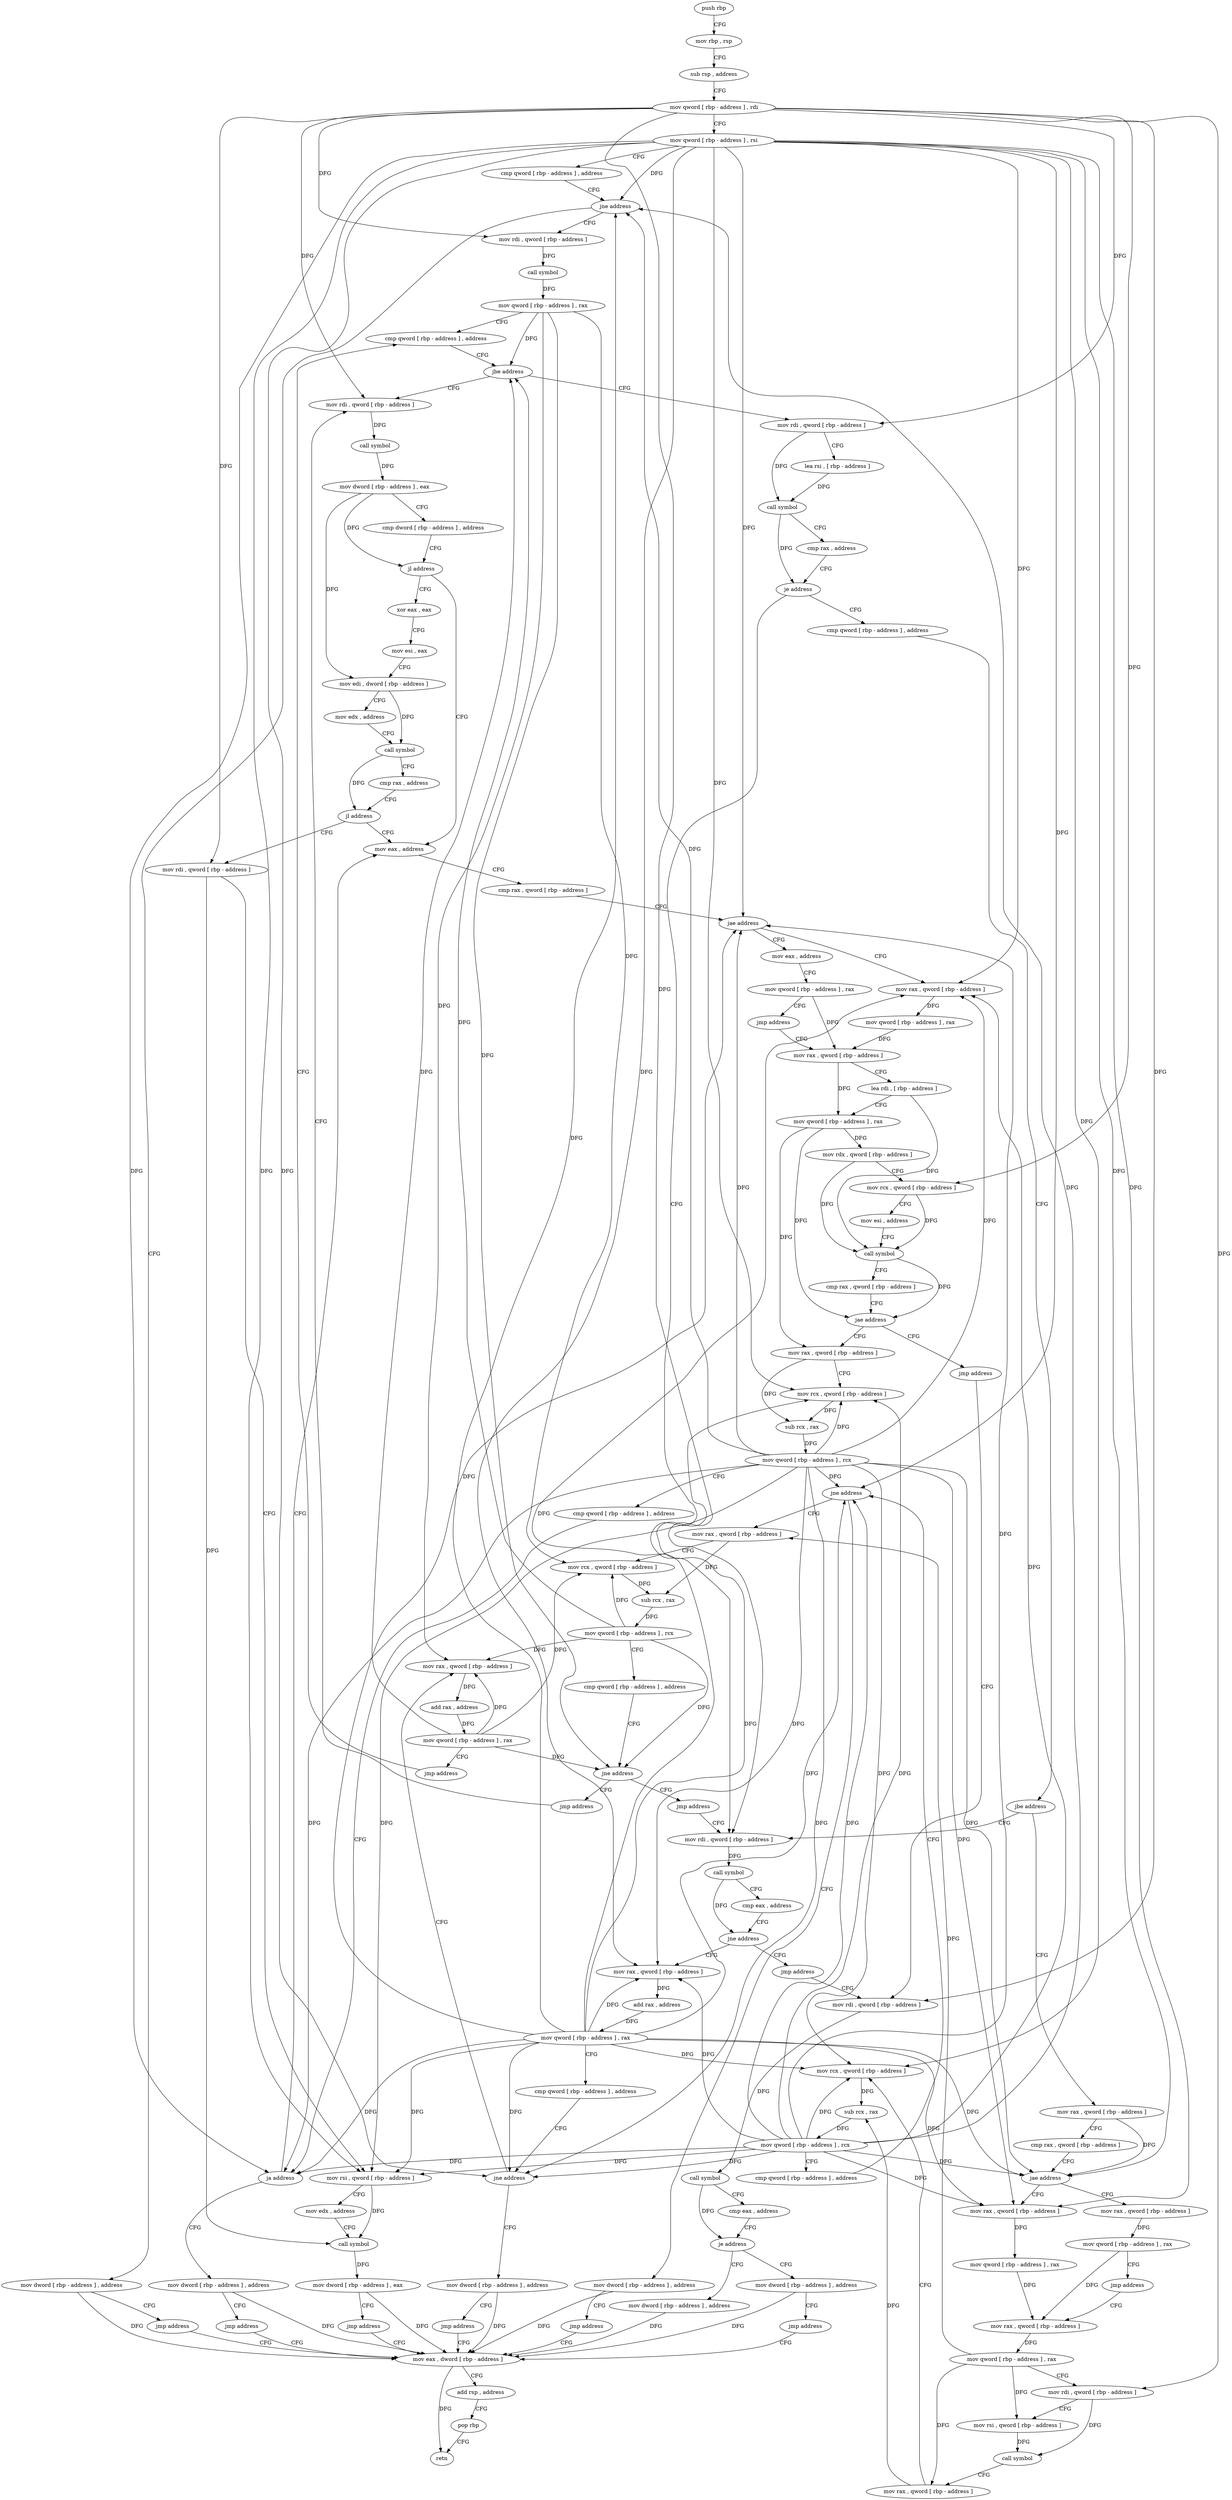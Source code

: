 digraph "func" {
"4243312" [label = "push rbp" ]
"4243313" [label = "mov rbp , rsp" ]
"4243316" [label = "sub rsp , address" ]
"4243323" [label = "mov qword [ rbp - address ] , rdi" ]
"4243327" [label = "mov qword [ rbp - address ] , rsi" ]
"4243331" [label = "cmp qword [ rbp - address ] , address" ]
"4243336" [label = "jne address" ]
"4243354" [label = "mov rdi , qword [ rbp - address ]" ]
"4243342" [label = "mov dword [ rbp - address ] , address" ]
"4243358" [label = "call symbol" ]
"4243363" [label = "mov qword [ rbp - address ] , rax" ]
"4243367" [label = "cmp qword [ rbp - address ] , address" ]
"4243349" [label = "jmp address" ]
"4243886" [label = "mov eax , dword [ rbp - address ]" ]
"4243630" [label = "mov rdi , qword [ rbp - address ]" ]
"4243634" [label = "call symbol" ]
"4243639" [label = "mov dword [ rbp - address ] , eax" ]
"4243642" [label = "cmp dword [ rbp - address ] , address" ]
"4243646" [label = "jl address" ]
"4243705" [label = "mov eax , address" ]
"4243652" [label = "xor eax , eax" ]
"4243378" [label = "mov rdi , qword [ rbp - address ]" ]
"4243382" [label = "lea rsi , [ rbp - address ]" ]
"4243386" [label = "call symbol" ]
"4243391" [label = "cmp rax , address" ]
"4243395" [label = "je address" ]
"4243551" [label = "mov rdi , qword [ rbp - address ]" ]
"4243401" [label = "cmp qword [ rbp - address ] , address" ]
"4243889" [label = "add rsp , address" ]
"4243896" [label = "pop rbp" ]
"4243897" [label = "retn" ]
"4243710" [label = "cmp rax , qword [ rbp - address ]" ]
"4243714" [label = "jae address" ]
"4243737" [label = "mov rax , qword [ rbp - address ]" ]
"4243720" [label = "mov eax , address" ]
"4243654" [label = "mov esi , eax" ]
"4243656" [label = "mov edi , dword [ rbp - address ]" ]
"4243659" [label = "mov edx , address" ]
"4243664" [label = "call symbol" ]
"4243669" [label = "cmp rax , address" ]
"4243673" [label = "jl address" ]
"4243679" [label = "mov rdi , qword [ rbp - address ]" ]
"4243555" [label = "call symbol" ]
"4243560" [label = "cmp eax , address" ]
"4243563" [label = "jne address" ]
"4243574" [label = "mov rax , qword [ rbp - address ]" ]
"4243569" [label = "jmp address" ]
"4243406" [label = "jbe address" ]
"4243412" [label = "mov rax , qword [ rbp - address ]" ]
"4243741" [label = "mov qword [ rbp - address ] , rax" ]
"4243748" [label = "mov rax , qword [ rbp - address ]" ]
"4243725" [label = "mov qword [ rbp - address ] , rax" ]
"4243732" [label = "jmp address" ]
"4243683" [label = "mov rsi , qword [ rbp - address ]" ]
"4243687" [label = "mov edx , address" ]
"4243692" [label = "call symbol" ]
"4243697" [label = "mov dword [ rbp - address ] , eax" ]
"4243700" [label = "jmp address" ]
"4243578" [label = "add rax , address" ]
"4243584" [label = "mov qword [ rbp - address ] , rax" ]
"4243588" [label = "cmp qword [ rbp - address ] , address" ]
"4243593" [label = "jne address" ]
"4243611" [label = "mov rax , qword [ rbp - address ]" ]
"4243599" [label = "mov dword [ rbp - address ] , address" ]
"4243849" [label = "mov rdi , qword [ rbp - address ]" ]
"4243416" [label = "cmp rax , qword [ rbp - address ]" ]
"4243420" [label = "jae address" ]
"4243442" [label = "mov rax , qword [ rbp - address ]" ]
"4243426" [label = "mov rax , qword [ rbp - address ]" ]
"4243808" [label = "mov rax , qword [ rbp - address ]" ]
"4243815" [label = "mov rcx , qword [ rbp - address ]" ]
"4243819" [label = "sub rcx , rax" ]
"4243822" [label = "mov qword [ rbp - address ] , rcx" ]
"4243826" [label = "cmp qword [ rbp - address ] , address" ]
"4243831" [label = "ja address" ]
"4243837" [label = "mov dword [ rbp - address ] , address" ]
"4243803" [label = "jmp address" ]
"4243755" [label = "lea rdi , [ rbp - address ]" ]
"4243762" [label = "mov qword [ rbp - address ] , rax" ]
"4243769" [label = "mov rdx , qword [ rbp - address ]" ]
"4243776" [label = "mov rcx , qword [ rbp - address ]" ]
"4243780" [label = "mov esi , address" ]
"4243785" [label = "call symbol" ]
"4243790" [label = "cmp rax , qword [ rbp - address ]" ]
"4243797" [label = "jae address" ]
"4243615" [label = "add rax , address" ]
"4243621" [label = "mov qword [ rbp - address ] , rax" ]
"4243625" [label = "jmp address" ]
"4243606" [label = "jmp address" ]
"4243853" [label = "call symbol" ]
"4243858" [label = "cmp eax , address" ]
"4243861" [label = "je address" ]
"4243879" [label = "mov dword [ rbp - address ] , address" ]
"4243867" [label = "mov dword [ rbp - address ] , address" ]
"4243446" [label = "mov qword [ rbp - address ] , rax" ]
"4243453" [label = "mov rax , qword [ rbp - address ]" ]
"4243430" [label = "mov qword [ rbp - address ] , rax" ]
"4243437" [label = "jmp address" ]
"4243844" [label = "jmp address" ]
"4243372" [label = "jbe address" ]
"4243874" [label = "jmp address" ]
"4243515" [label = "mov rax , qword [ rbp - address ]" ]
"4243519" [label = "mov rcx , qword [ rbp - address ]" ]
"4243523" [label = "sub rcx , rax" ]
"4243526" [label = "mov qword [ rbp - address ] , rcx" ]
"4243530" [label = "cmp qword [ rbp - address ] , address" ]
"4243535" [label = "jne address" ]
"4243546" [label = "jmp address" ]
"4243541" [label = "jmp address" ]
"4243503" [label = "mov dword [ rbp - address ] , address" ]
"4243510" [label = "jmp address" ]
"4243460" [label = "mov qword [ rbp - address ] , rax" ]
"4243464" [label = "mov rdi , qword [ rbp - address ]" ]
"4243468" [label = "mov rsi , qword [ rbp - address ]" ]
"4243472" [label = "call symbol" ]
"4243477" [label = "mov rax , qword [ rbp - address ]" ]
"4243481" [label = "mov rcx , qword [ rbp - address ]" ]
"4243485" [label = "sub rcx , rax" ]
"4243488" [label = "mov qword [ rbp - address ] , rcx" ]
"4243492" [label = "cmp qword [ rbp - address ] , address" ]
"4243497" [label = "jne address" ]
"4243312" -> "4243313" [ label = "CFG" ]
"4243313" -> "4243316" [ label = "CFG" ]
"4243316" -> "4243323" [ label = "CFG" ]
"4243323" -> "4243327" [ label = "CFG" ]
"4243323" -> "4243354" [ label = "DFG" ]
"4243323" -> "4243630" [ label = "DFG" ]
"4243323" -> "4243378" [ label = "DFG" ]
"4243323" -> "4243551" [ label = "DFG" ]
"4243323" -> "4243679" [ label = "DFG" ]
"4243323" -> "4243776" [ label = "DFG" ]
"4243323" -> "4243849" [ label = "DFG" ]
"4243323" -> "4243464" [ label = "DFG" ]
"4243327" -> "4243331" [ label = "CFG" ]
"4243327" -> "4243336" [ label = "DFG" ]
"4243327" -> "4243714" [ label = "DFG" ]
"4243327" -> "4243737" [ label = "DFG" ]
"4243327" -> "4243683" [ label = "DFG" ]
"4243327" -> "4243574" [ label = "DFG" ]
"4243327" -> "4243593" [ label = "DFG" ]
"4243327" -> "4243420" [ label = "DFG" ]
"4243327" -> "4243442" [ label = "DFG" ]
"4243327" -> "4243815" [ label = "DFG" ]
"4243327" -> "4243831" [ label = "DFG" ]
"4243327" -> "4243481" [ label = "DFG" ]
"4243327" -> "4243497" [ label = "DFG" ]
"4243331" -> "4243336" [ label = "CFG" ]
"4243336" -> "4243354" [ label = "CFG" ]
"4243336" -> "4243342" [ label = "CFG" ]
"4243354" -> "4243358" [ label = "DFG" ]
"4243342" -> "4243349" [ label = "CFG" ]
"4243342" -> "4243886" [ label = "DFG" ]
"4243358" -> "4243363" [ label = "DFG" ]
"4243363" -> "4243367" [ label = "CFG" ]
"4243363" -> "4243372" [ label = "DFG" ]
"4243363" -> "4243611" [ label = "DFG" ]
"4243363" -> "4243519" [ label = "DFG" ]
"4243363" -> "4243535" [ label = "DFG" ]
"4243367" -> "4243372" [ label = "CFG" ]
"4243349" -> "4243886" [ label = "CFG" ]
"4243886" -> "4243889" [ label = "CFG" ]
"4243886" -> "4243897" [ label = "DFG" ]
"4243630" -> "4243634" [ label = "DFG" ]
"4243634" -> "4243639" [ label = "DFG" ]
"4243639" -> "4243642" [ label = "CFG" ]
"4243639" -> "4243646" [ label = "DFG" ]
"4243639" -> "4243656" [ label = "DFG" ]
"4243642" -> "4243646" [ label = "CFG" ]
"4243646" -> "4243705" [ label = "CFG" ]
"4243646" -> "4243652" [ label = "CFG" ]
"4243705" -> "4243710" [ label = "CFG" ]
"4243652" -> "4243654" [ label = "CFG" ]
"4243378" -> "4243382" [ label = "CFG" ]
"4243378" -> "4243386" [ label = "DFG" ]
"4243382" -> "4243386" [ label = "DFG" ]
"4243386" -> "4243391" [ label = "CFG" ]
"4243386" -> "4243395" [ label = "DFG" ]
"4243391" -> "4243395" [ label = "CFG" ]
"4243395" -> "4243551" [ label = "CFG" ]
"4243395" -> "4243401" [ label = "CFG" ]
"4243551" -> "4243555" [ label = "DFG" ]
"4243401" -> "4243406" [ label = "CFG" ]
"4243889" -> "4243896" [ label = "CFG" ]
"4243896" -> "4243897" [ label = "CFG" ]
"4243710" -> "4243714" [ label = "CFG" ]
"4243714" -> "4243737" [ label = "CFG" ]
"4243714" -> "4243720" [ label = "CFG" ]
"4243737" -> "4243741" [ label = "DFG" ]
"4243720" -> "4243725" [ label = "CFG" ]
"4243654" -> "4243656" [ label = "CFG" ]
"4243656" -> "4243659" [ label = "CFG" ]
"4243656" -> "4243664" [ label = "DFG" ]
"4243659" -> "4243664" [ label = "CFG" ]
"4243664" -> "4243669" [ label = "CFG" ]
"4243664" -> "4243673" [ label = "DFG" ]
"4243669" -> "4243673" [ label = "CFG" ]
"4243673" -> "4243705" [ label = "CFG" ]
"4243673" -> "4243679" [ label = "CFG" ]
"4243679" -> "4243683" [ label = "CFG" ]
"4243679" -> "4243692" [ label = "DFG" ]
"4243555" -> "4243560" [ label = "CFG" ]
"4243555" -> "4243563" [ label = "DFG" ]
"4243560" -> "4243563" [ label = "CFG" ]
"4243563" -> "4243574" [ label = "CFG" ]
"4243563" -> "4243569" [ label = "CFG" ]
"4243574" -> "4243578" [ label = "DFG" ]
"4243569" -> "4243849" [ label = "CFG" ]
"4243406" -> "4243551" [ label = "CFG" ]
"4243406" -> "4243412" [ label = "CFG" ]
"4243412" -> "4243416" [ label = "CFG" ]
"4243412" -> "4243420" [ label = "DFG" ]
"4243741" -> "4243748" [ label = "DFG" ]
"4243748" -> "4243755" [ label = "CFG" ]
"4243748" -> "4243762" [ label = "DFG" ]
"4243725" -> "4243732" [ label = "CFG" ]
"4243725" -> "4243748" [ label = "DFG" ]
"4243732" -> "4243748" [ label = "CFG" ]
"4243683" -> "4243687" [ label = "CFG" ]
"4243683" -> "4243692" [ label = "DFG" ]
"4243687" -> "4243692" [ label = "CFG" ]
"4243692" -> "4243697" [ label = "DFG" ]
"4243697" -> "4243700" [ label = "CFG" ]
"4243697" -> "4243886" [ label = "DFG" ]
"4243700" -> "4243886" [ label = "CFG" ]
"4243578" -> "4243584" [ label = "DFG" ]
"4243584" -> "4243588" [ label = "CFG" ]
"4243584" -> "4243336" [ label = "DFG" ]
"4243584" -> "4243714" [ label = "DFG" ]
"4243584" -> "4243737" [ label = "DFG" ]
"4243584" -> "4243683" [ label = "DFG" ]
"4243584" -> "4243574" [ label = "DFG" ]
"4243584" -> "4243593" [ label = "DFG" ]
"4243584" -> "4243420" [ label = "DFG" ]
"4243584" -> "4243442" [ label = "DFG" ]
"4243584" -> "4243815" [ label = "DFG" ]
"4243584" -> "4243831" [ label = "DFG" ]
"4243584" -> "4243481" [ label = "DFG" ]
"4243584" -> "4243497" [ label = "DFG" ]
"4243588" -> "4243593" [ label = "CFG" ]
"4243593" -> "4243611" [ label = "CFG" ]
"4243593" -> "4243599" [ label = "CFG" ]
"4243611" -> "4243615" [ label = "DFG" ]
"4243599" -> "4243606" [ label = "CFG" ]
"4243599" -> "4243886" [ label = "DFG" ]
"4243849" -> "4243853" [ label = "DFG" ]
"4243416" -> "4243420" [ label = "CFG" ]
"4243420" -> "4243442" [ label = "CFG" ]
"4243420" -> "4243426" [ label = "CFG" ]
"4243442" -> "4243446" [ label = "DFG" ]
"4243426" -> "4243430" [ label = "DFG" ]
"4243808" -> "4243815" [ label = "CFG" ]
"4243808" -> "4243819" [ label = "DFG" ]
"4243815" -> "4243819" [ label = "DFG" ]
"4243819" -> "4243822" [ label = "DFG" ]
"4243822" -> "4243826" [ label = "CFG" ]
"4243822" -> "4243336" [ label = "DFG" ]
"4243822" -> "4243714" [ label = "DFG" ]
"4243822" -> "4243737" [ label = "DFG" ]
"4243822" -> "4243683" [ label = "DFG" ]
"4243822" -> "4243574" [ label = "DFG" ]
"4243822" -> "4243593" [ label = "DFG" ]
"4243822" -> "4243420" [ label = "DFG" ]
"4243822" -> "4243442" [ label = "DFG" ]
"4243822" -> "4243815" [ label = "DFG" ]
"4243822" -> "4243831" [ label = "DFG" ]
"4243822" -> "4243481" [ label = "DFG" ]
"4243822" -> "4243497" [ label = "DFG" ]
"4243826" -> "4243831" [ label = "CFG" ]
"4243831" -> "4243705" [ label = "CFG" ]
"4243831" -> "4243837" [ label = "CFG" ]
"4243837" -> "4243844" [ label = "CFG" ]
"4243837" -> "4243886" [ label = "DFG" ]
"4243803" -> "4243849" [ label = "CFG" ]
"4243755" -> "4243762" [ label = "CFG" ]
"4243755" -> "4243785" [ label = "DFG" ]
"4243762" -> "4243769" [ label = "DFG" ]
"4243762" -> "4243797" [ label = "DFG" ]
"4243762" -> "4243808" [ label = "DFG" ]
"4243769" -> "4243776" [ label = "CFG" ]
"4243769" -> "4243785" [ label = "DFG" ]
"4243776" -> "4243780" [ label = "CFG" ]
"4243776" -> "4243785" [ label = "DFG" ]
"4243780" -> "4243785" [ label = "CFG" ]
"4243785" -> "4243790" [ label = "CFG" ]
"4243785" -> "4243797" [ label = "DFG" ]
"4243790" -> "4243797" [ label = "CFG" ]
"4243797" -> "4243808" [ label = "CFG" ]
"4243797" -> "4243803" [ label = "CFG" ]
"4243615" -> "4243621" [ label = "DFG" ]
"4243621" -> "4243625" [ label = "CFG" ]
"4243621" -> "4243372" [ label = "DFG" ]
"4243621" -> "4243611" [ label = "DFG" ]
"4243621" -> "4243519" [ label = "DFG" ]
"4243621" -> "4243535" [ label = "DFG" ]
"4243625" -> "4243367" [ label = "CFG" ]
"4243606" -> "4243886" [ label = "CFG" ]
"4243853" -> "4243858" [ label = "CFG" ]
"4243853" -> "4243861" [ label = "DFG" ]
"4243858" -> "4243861" [ label = "CFG" ]
"4243861" -> "4243879" [ label = "CFG" ]
"4243861" -> "4243867" [ label = "CFG" ]
"4243879" -> "4243886" [ label = "DFG" ]
"4243867" -> "4243874" [ label = "CFG" ]
"4243867" -> "4243886" [ label = "DFG" ]
"4243446" -> "4243453" [ label = "DFG" ]
"4243453" -> "4243460" [ label = "DFG" ]
"4243430" -> "4243437" [ label = "CFG" ]
"4243430" -> "4243453" [ label = "DFG" ]
"4243437" -> "4243453" [ label = "CFG" ]
"4243844" -> "4243886" [ label = "CFG" ]
"4243372" -> "4243630" [ label = "CFG" ]
"4243372" -> "4243378" [ label = "CFG" ]
"4243874" -> "4243886" [ label = "CFG" ]
"4243515" -> "4243519" [ label = "CFG" ]
"4243515" -> "4243523" [ label = "DFG" ]
"4243519" -> "4243523" [ label = "DFG" ]
"4243523" -> "4243526" [ label = "DFG" ]
"4243526" -> "4243530" [ label = "CFG" ]
"4243526" -> "4243372" [ label = "DFG" ]
"4243526" -> "4243611" [ label = "DFG" ]
"4243526" -> "4243519" [ label = "DFG" ]
"4243526" -> "4243535" [ label = "DFG" ]
"4243530" -> "4243535" [ label = "CFG" ]
"4243535" -> "4243546" [ label = "CFG" ]
"4243535" -> "4243541" [ label = "CFG" ]
"4243546" -> "4243551" [ label = "CFG" ]
"4243541" -> "4243630" [ label = "CFG" ]
"4243503" -> "4243510" [ label = "CFG" ]
"4243503" -> "4243886" [ label = "DFG" ]
"4243510" -> "4243886" [ label = "CFG" ]
"4243460" -> "4243464" [ label = "CFG" ]
"4243460" -> "4243468" [ label = "DFG" ]
"4243460" -> "4243477" [ label = "DFG" ]
"4243460" -> "4243515" [ label = "DFG" ]
"4243464" -> "4243468" [ label = "CFG" ]
"4243464" -> "4243472" [ label = "DFG" ]
"4243468" -> "4243472" [ label = "DFG" ]
"4243472" -> "4243477" [ label = "CFG" ]
"4243477" -> "4243481" [ label = "CFG" ]
"4243477" -> "4243485" [ label = "DFG" ]
"4243481" -> "4243485" [ label = "DFG" ]
"4243485" -> "4243488" [ label = "DFG" ]
"4243488" -> "4243492" [ label = "CFG" ]
"4243488" -> "4243336" [ label = "DFG" ]
"4243488" -> "4243714" [ label = "DFG" ]
"4243488" -> "4243737" [ label = "DFG" ]
"4243488" -> "4243683" [ label = "DFG" ]
"4243488" -> "4243574" [ label = "DFG" ]
"4243488" -> "4243593" [ label = "DFG" ]
"4243488" -> "4243420" [ label = "DFG" ]
"4243488" -> "4243442" [ label = "DFG" ]
"4243488" -> "4243815" [ label = "DFG" ]
"4243488" -> "4243831" [ label = "DFG" ]
"4243488" -> "4243481" [ label = "DFG" ]
"4243488" -> "4243497" [ label = "DFG" ]
"4243492" -> "4243497" [ label = "CFG" ]
"4243497" -> "4243515" [ label = "CFG" ]
"4243497" -> "4243503" [ label = "CFG" ]
}
